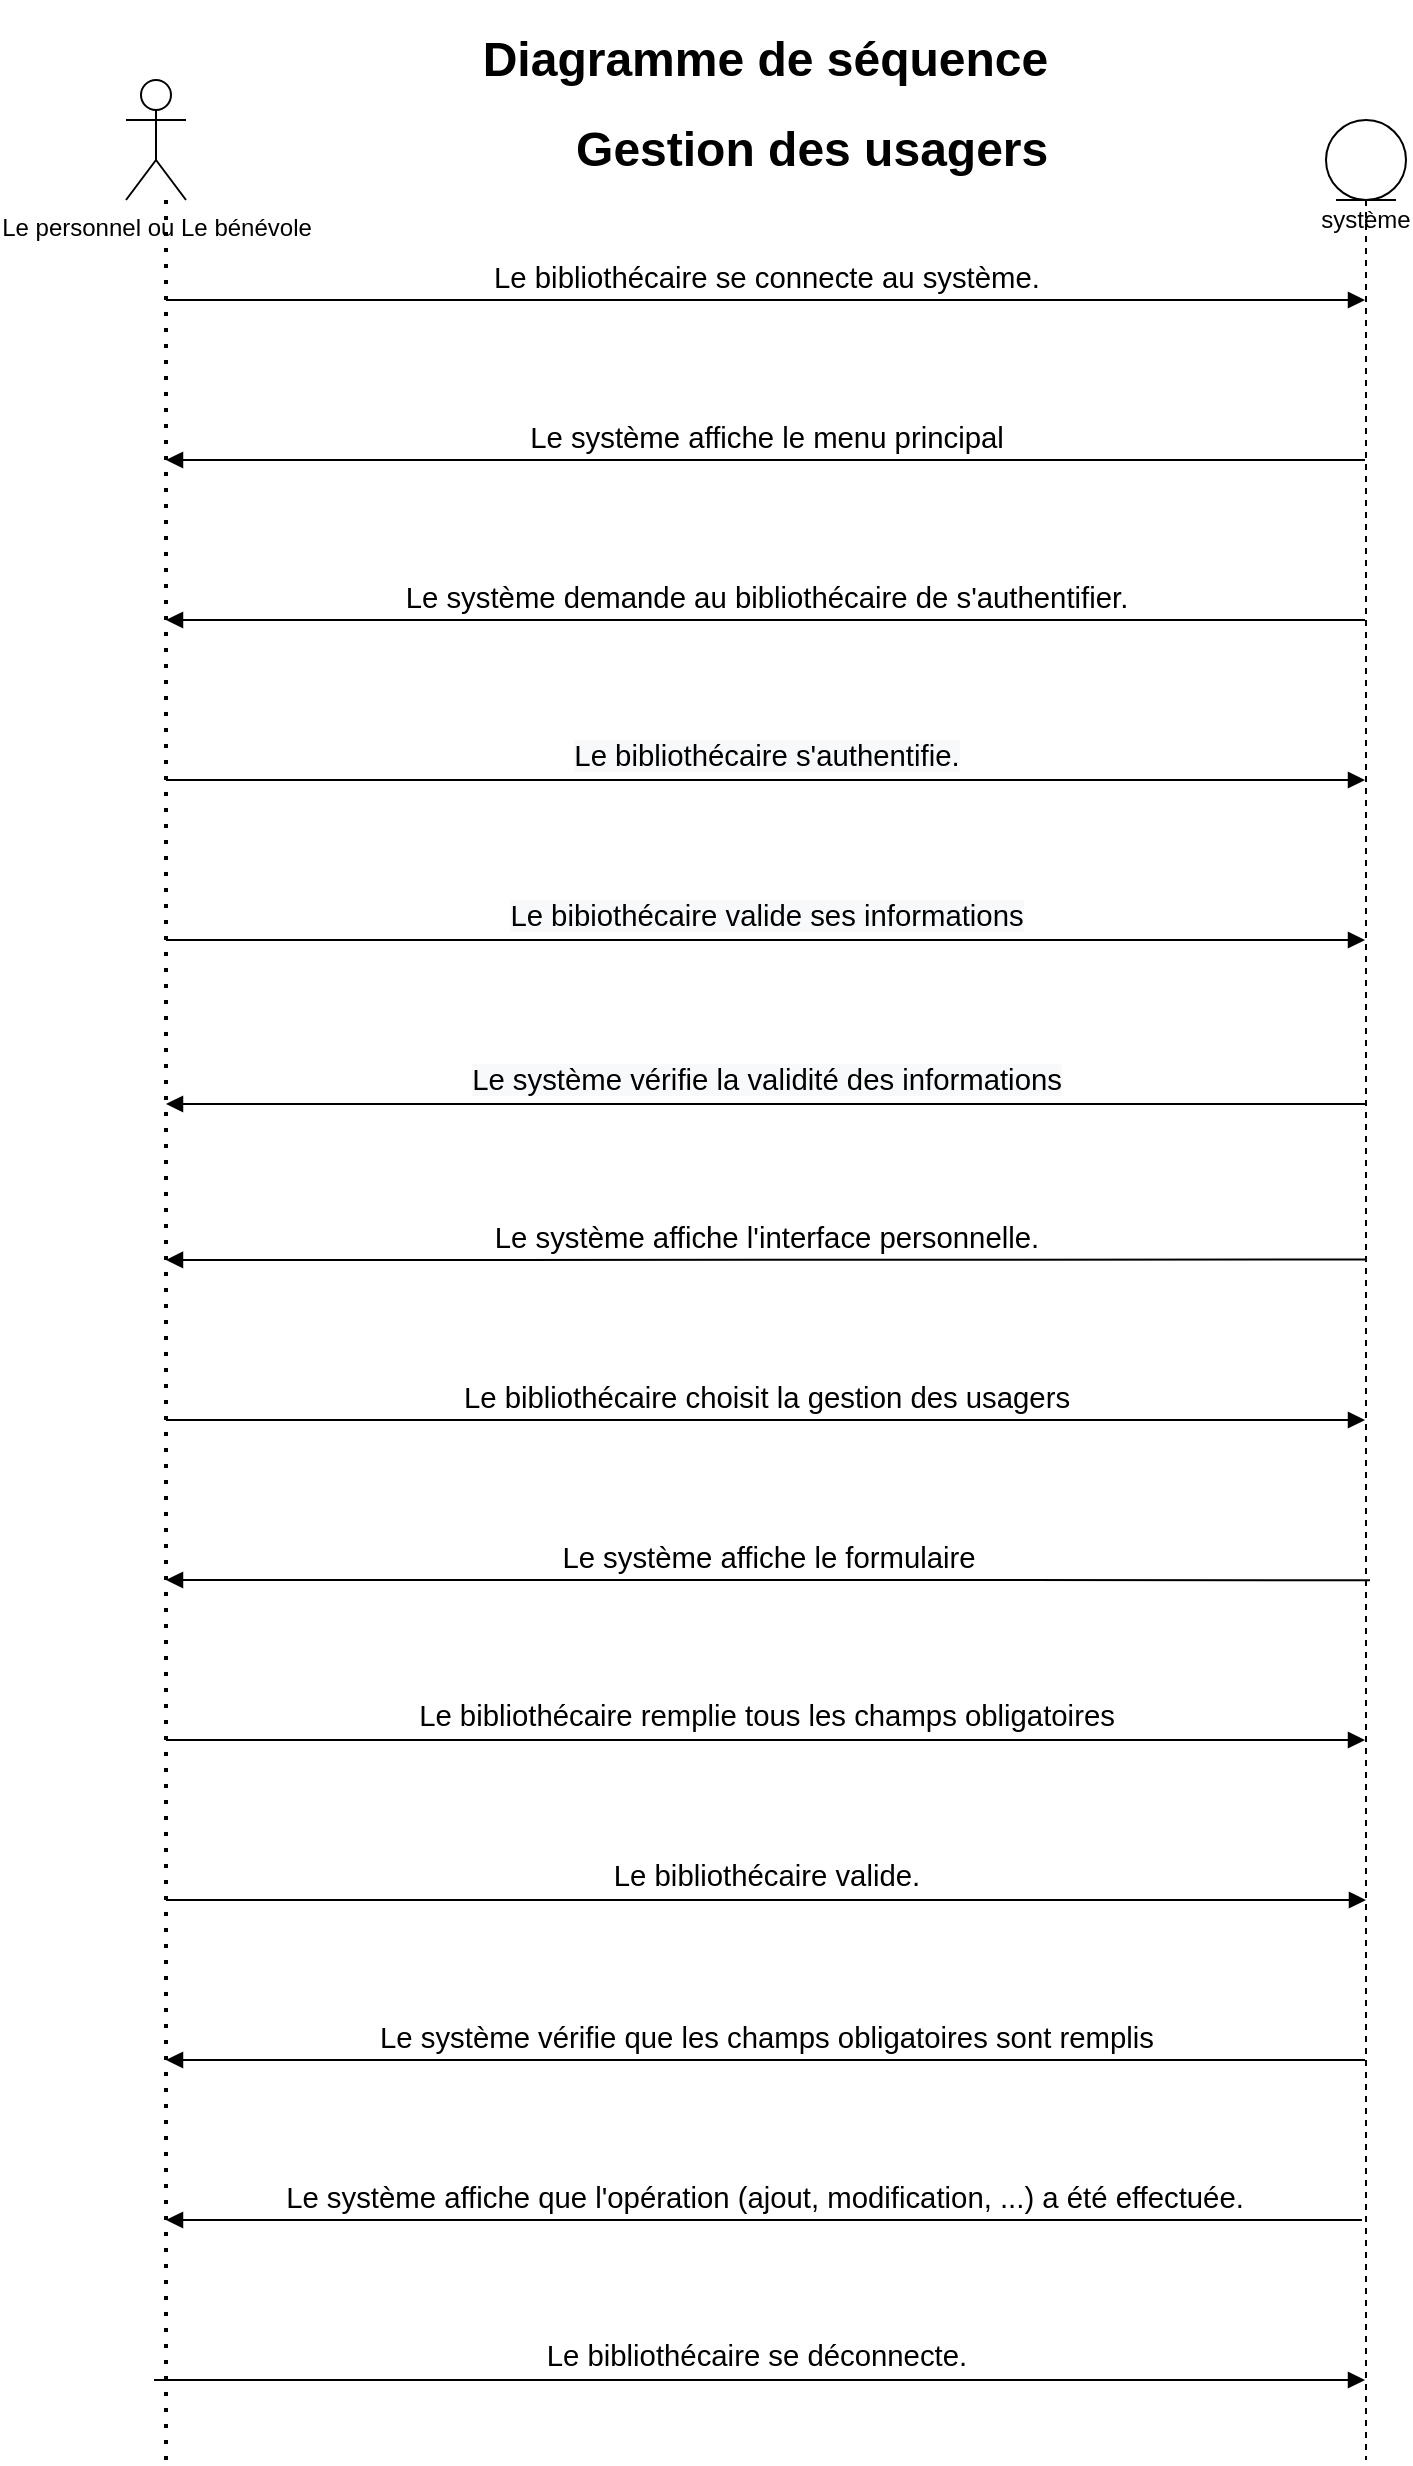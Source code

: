 <mxfile version="14.5.1" type="device" pages="2"><diagram id="zeJD3eL1rc84R0O1LTHI" name="Page-1"><mxGraphModel dx="1008" dy="482" grid="1" gridSize="10" guides="1" tooltips="1" connect="1" arrows="1" fold="1" page="1" pageScale="1" pageWidth="827" pageHeight="1169" math="0" shadow="0"><root><mxCell id="0"/><mxCell id="1" parent="0"/><mxCell id="oR6vHQhPfLNWrlbEh8sp-1" value="Le personnel ou Le bénévole" style="shape=umlActor;verticalLabelPosition=bottom;verticalAlign=top;html=1;" parent="1" vertex="1"><mxGeometry x="100" y="50" width="30" height="60" as="geometry"/></mxCell><mxCell id="oR6vHQhPfLNWrlbEh8sp-2" value="système" style="shape=umlLifeline;participant=umlEntity;perimeter=lifelinePerimeter;whiteSpace=wrap;html=1;container=1;collapsible=0;recursiveResize=0;verticalAlign=top;spacingTop=36;outlineConnect=0;" parent="1" vertex="1"><mxGeometry x="700" y="70" width="40" height="1170" as="geometry"/></mxCell><mxCell id="oR6vHQhPfLNWrlbEh8sp-4" value="" style="endArrow=none;dashed=1;html=1;dashPattern=1 3;strokeWidth=2;" parent="1" edge="1"><mxGeometry width="50" height="50" relative="1" as="geometry"><mxPoint x="120" y="1240" as="sourcePoint"/><mxPoint x="120" y="110" as="targetPoint"/></mxGeometry></mxCell><mxCell id="oR6vHQhPfLNWrlbEh8sp-8" value="&lt;span style=&quot;font-size: 11pt ; line-height: 107% ; font-family: &amp;#34;arial&amp;#34; , sans-serif&quot;&gt;Le bibliothécaire se connecte au système.&lt;/span&gt;" style="html=1;verticalAlign=bottom;endArrow=block;" parent="1" target="oR6vHQhPfLNWrlbEh8sp-2" edge="1"><mxGeometry width="80" relative="1" as="geometry"><mxPoint x="120" y="160" as="sourcePoint"/><mxPoint x="450" y="250" as="targetPoint"/><Array as="points"><mxPoint x="480" y="160"/></Array></mxGeometry></mxCell><mxCell id="oR6vHQhPfLNWrlbEh8sp-9" value="&lt;span style=&quot;font-family: &amp;#34;arial&amp;#34; , sans-serif ; font-size: 14.667px ; text-align: left ; background-color: rgb(248 , 249 , 250)&quot;&gt;Le système vérifie la validité des informations&lt;/span&gt;" style="html=1;verticalAlign=bottom;endArrow=block;" parent="1" source="oR6vHQhPfLNWrlbEh8sp-2" edge="1"><mxGeometry width="80" relative="1" as="geometry"><mxPoint x="120" y="560" as="sourcePoint"/><mxPoint x="120" y="562" as="targetPoint"/></mxGeometry></mxCell><mxCell id="oR6vHQhPfLNWrlbEh8sp-10" value="&lt;span style=&quot;font-family: &amp;#34;arial&amp;#34; , sans-serif ; font-size: 14.667px ; text-align: left ; background-color: rgb(248 , 249 , 250)&quot;&gt;Le bibiothécaire valide ses informations&lt;/span&gt;" style="html=1;verticalAlign=bottom;endArrow=block;" parent="1" target="oR6vHQhPfLNWrlbEh8sp-2" edge="1"><mxGeometry width="80" relative="1" as="geometry"><mxPoint x="120" y="480" as="sourcePoint"/><mxPoint x="650" y="500" as="targetPoint"/></mxGeometry></mxCell><mxCell id="oR6vHQhPfLNWrlbEh8sp-11" value="&lt;span style=&quot;font-size: 11pt ; line-height: 107% ; font-family: &amp;#34;arial&amp;#34; , sans-serif&quot;&gt;Le système demande au &lt;/span&gt;&lt;span style=&quot;font-size: 11pt ; line-height: 107% ; font-family: &amp;#34;arial&amp;#34; , sans-serif&quot;&gt;bibliothécaire de s'authentifier.&lt;/span&gt;" style="html=1;verticalAlign=bottom;endArrow=block;" parent="1" source="oR6vHQhPfLNWrlbEh8sp-2" edge="1"><mxGeometry width="80" relative="1" as="geometry"><mxPoint x="680" y="340" as="sourcePoint"/><mxPoint x="120" y="320" as="targetPoint"/><Array as="points"><mxPoint x="430" y="320"/></Array></mxGeometry></mxCell><mxCell id="oR6vHQhPfLNWrlbEh8sp-12" value="&lt;span style=&quot;font-family: &amp;#34;arial&amp;#34; , sans-serif ; font-size: 14.667px ; text-align: left ; background-color: rgb(248 , 249 , 250)&quot;&gt;Le bibliothécaire s'authentifie.&lt;/span&gt;" style="html=1;verticalAlign=bottom;endArrow=block;" parent="1" target="oR6vHQhPfLNWrlbEh8sp-2" edge="1"><mxGeometry width="80" relative="1" as="geometry"><mxPoint x="120" y="400" as="sourcePoint"/><mxPoint x="450" y="400" as="targetPoint"/></mxGeometry></mxCell><mxCell id="oR6vHQhPfLNWrlbEh8sp-13" value="&lt;span style=&quot;font-size: 11pt ; line-height: 107% ; font-family: &amp;#34;arial&amp;#34; , sans-serif&quot;&gt;Le système affiche le menu principal&lt;/span&gt;" style="html=1;verticalAlign=bottom;endArrow=block;" parent="1" source="oR6vHQhPfLNWrlbEh8sp-2" edge="1"><mxGeometry width="80" relative="1" as="geometry"><mxPoint x="494" y="240" as="sourcePoint"/><mxPoint x="120" y="240" as="targetPoint"/></mxGeometry></mxCell><mxCell id="oR6vHQhPfLNWrlbEh8sp-15" value="&lt;span style=&quot;font-size: 11pt ; line-height: 107% ; font-family: &amp;#34;arial&amp;#34; , sans-serif&quot;&gt;Le système affiche l'interface personnelle.&lt;/span&gt;" style="html=1;verticalAlign=bottom;endArrow=block;exitX=0.5;exitY=0.487;exitDx=0;exitDy=0;exitPerimeter=0;" parent="1" edge="1" source="oR6vHQhPfLNWrlbEh8sp-2"><mxGeometry width="80" relative="1" as="geometry"><mxPoint x="120" y="640" as="sourcePoint"/><mxPoint x="120" y="640" as="targetPoint"/></mxGeometry></mxCell><mxCell id="oR6vHQhPfLNWrlbEh8sp-16" value="&lt;span style=&quot;font-size: 11pt ; line-height: 107% ; font-family: &amp;#34;arial&amp;#34; , sans-serif&quot;&gt;Le bibliothécaire choisit la gestion des usagers&lt;/span&gt;" style="html=1;verticalAlign=bottom;endArrow=block;" parent="1" edge="1" target="oR6vHQhPfLNWrlbEh8sp-2"><mxGeometry width="80" relative="1" as="geometry"><mxPoint x="120" y="720" as="sourcePoint"/><mxPoint x="690" y="700" as="targetPoint"/></mxGeometry></mxCell><mxCell id="oR6vHQhPfLNWrlbEh8sp-17" value="&lt;span style=&quot;font-size: 11pt ; line-height: 107% ; font-family: &amp;#34;arial&amp;#34; , sans-serif&quot;&gt;Le système affiche le formulaire&lt;/span&gt;" style="html=1;verticalAlign=bottom;endArrow=block;exitX=0.55;exitY=0.624;exitDx=0;exitDy=0;exitPerimeter=0;" parent="1" edge="1" source="oR6vHQhPfLNWrlbEh8sp-2"><mxGeometry width="80" relative="1" as="geometry"><mxPoint x="120" y="800" as="sourcePoint"/><mxPoint x="120" y="800" as="targetPoint"/></mxGeometry></mxCell><mxCell id="oR6vHQhPfLNWrlbEh8sp-18" value="&lt;h1&gt;&amp;nbsp; &amp;nbsp; &amp;nbsp; &amp;nbsp; Diagramme de séquence&lt;/h1&gt;&lt;h1&gt;&amp;nbsp; &amp;nbsp; &amp;nbsp; &amp;nbsp; &amp;nbsp; &amp;nbsp; &amp;nbsp; &amp;nbsp;Gestion des usagers&amp;nbsp;&lt;/h1&gt;" style="text;html=1;strokeColor=none;fillColor=none;spacing=5;spacingTop=-20;whiteSpace=wrap;overflow=hidden;rounded=0;" parent="1" vertex="1"><mxGeometry x="220" y="20" width="420" height="90" as="geometry"/></mxCell><mxCell id="7vNifacf-HE-uJYi6E_z-2" value="&lt;span style=&quot;font-size: 11pt ; line-height: 107% ; font-family: &amp;#34;arial&amp;#34; , sans-serif&quot;&gt;Le bibliothécaire remplie tous les champs obligatoires&lt;/span&gt;&lt;span style=&quot;font-family: &amp;#34;arial&amp;#34; , sans-serif ; font-size: 14.667px ; text-align: left ; background-color: rgb(248 , 249 , 250)&quot;&gt;&lt;br&gt;&lt;/span&gt;" style="html=1;verticalAlign=bottom;endArrow=block;" parent="1" edge="1" target="oR6vHQhPfLNWrlbEh8sp-2"><mxGeometry width="80" relative="1" as="geometry"><mxPoint x="120" y="880" as="sourcePoint"/><mxPoint x="600" y="840" as="targetPoint"/></mxGeometry></mxCell><mxCell id="7vNifacf-HE-uJYi6E_z-3" value="&lt;span style=&quot;font-size: 11pt ; line-height: 107% ; font-family: &amp;#34;arial&amp;#34; , sans-serif&quot;&gt;Le bibliothécaire valide.&lt;/span&gt;&lt;span style=&quot;font-family: &amp;#34;arial&amp;#34; , sans-serif ; font-size: 14.667px ; text-align: left ; background-color: rgb(248 , 249 , 250)&quot;&gt;&lt;br&gt;&lt;/span&gt;" style="html=1;verticalAlign=bottom;endArrow=block;" parent="1" edge="1"><mxGeometry width="80" relative="1" as="geometry"><mxPoint x="120" y="960" as="sourcePoint"/><mxPoint x="720" y="960" as="targetPoint"/></mxGeometry></mxCell><mxCell id="7vNifacf-HE-uJYi6E_z-4" value="&lt;span style=&quot;font-size: 11pt ; line-height: 107% ; font-family: &amp;#34;arial&amp;#34; , sans-serif&quot;&gt;Le système vérifie que les champs obligatoires sont remplis&lt;/span&gt;" style="html=1;verticalAlign=bottom;endArrow=block;" parent="1" source="oR6vHQhPfLNWrlbEh8sp-2" edge="1"><mxGeometry width="80" relative="1" as="geometry"><mxPoint x="540" y="1060" as="sourcePoint"/><mxPoint x="120" y="1040" as="targetPoint"/></mxGeometry></mxCell><mxCell id="7vNifacf-HE-uJYi6E_z-5" value="&lt;span style=&quot;font-size: 11pt ; line-height: 107% ; font-family: &amp;#34;arial&amp;#34; , sans-serif&quot;&gt;Le système affiche que l'opération (ajout, modification, ...) a été effectuée.&lt;/span&gt;" style="html=1;verticalAlign=bottom;endArrow=block;" parent="1" edge="1"><mxGeometry width="80" relative="1" as="geometry"><mxPoint x="718" y="1120" as="sourcePoint"/><mxPoint x="120" y="1120" as="targetPoint"/></mxGeometry></mxCell><mxCell id="7vNifacf-HE-uJYi6E_z-7" value="&lt;span style=&quot;font-size: 11pt ; line-height: 107% ; font-family: &amp;#34;arial&amp;#34; , sans-serif&quot;&gt;Le bibliothécaire se déconnecte.&amp;nbsp;&lt;/span&gt;&lt;span style=&quot;text-align: left ; background-color: rgb(248 , 249 , 250) ; font-size: 14.667px ; font-family: &amp;#34;arial&amp;#34; , sans-serif&quot;&gt;&lt;br&gt;&lt;/span&gt;" style="html=1;verticalAlign=bottom;endArrow=block;" parent="1" target="oR6vHQhPfLNWrlbEh8sp-2" edge="1"><mxGeometry width="80" relative="1" as="geometry"><mxPoint x="114" y="1200" as="sourcePoint"/><mxPoint x="714" y="1200" as="targetPoint"/></mxGeometry></mxCell></root></mxGraphModel></diagram><diagram id="9whOL8GvoNAHDnyknCdn" name="Page-2"><mxGraphModel dx="1126" dy="497" grid="1" gridSize="10" guides="1" tooltips="1" connect="1" arrows="1" fold="1" page="1" pageScale="1" pageWidth="827" pageHeight="1169" math="0" shadow="0"><root><mxCell id="b6B5mGxc54gf3klH5Vqg-0"/><mxCell id="b6B5mGxc54gf3klH5Vqg-1" parent="b6B5mGxc54gf3klH5Vqg-0"/></root></mxGraphModel></diagram></mxfile>